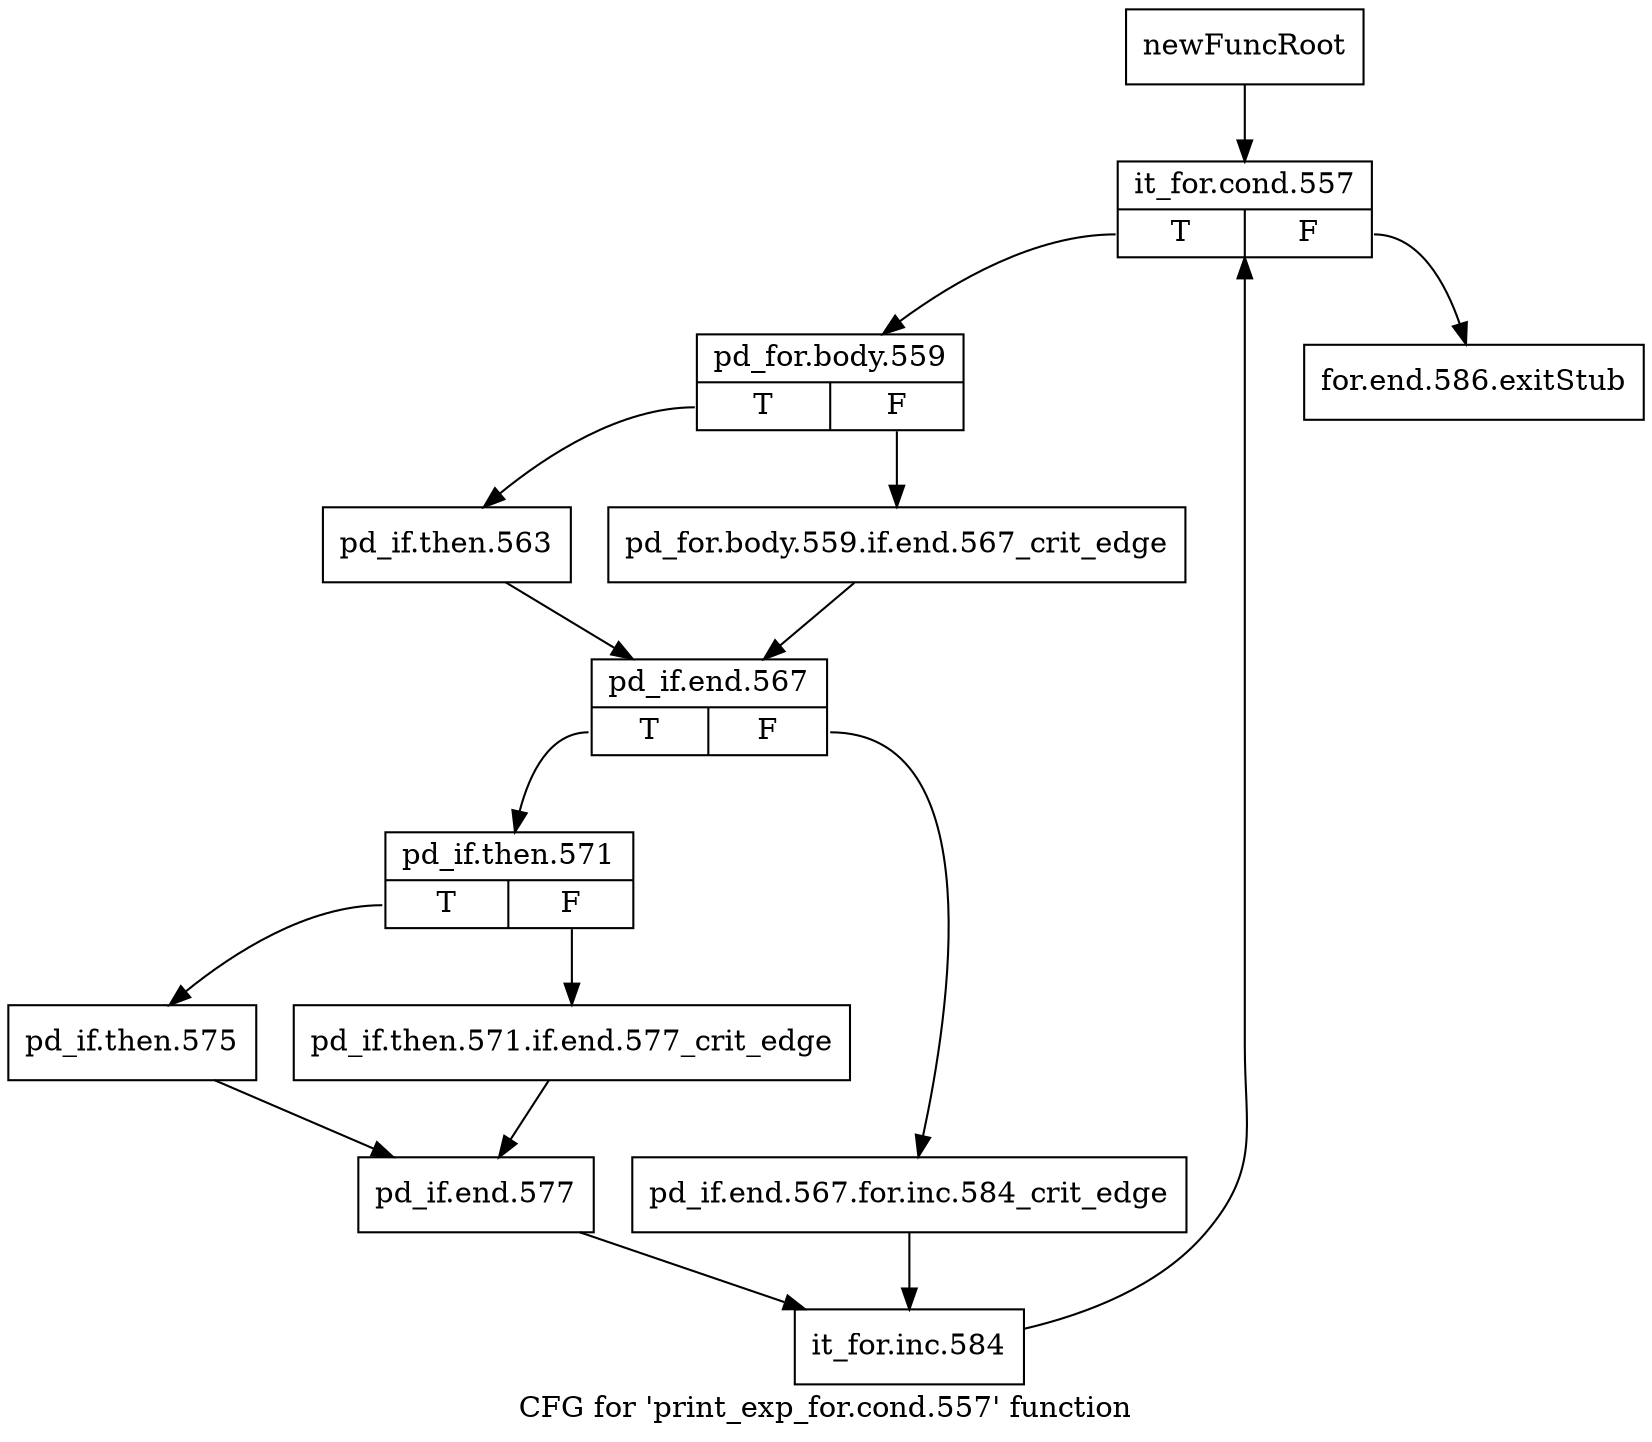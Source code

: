 digraph "CFG for 'print_exp_for.cond.557' function" {
	label="CFG for 'print_exp_for.cond.557' function";

	Node0xc26dc50 [shape=record,label="{newFuncRoot}"];
	Node0xc26dc50 -> Node0xc26dcf0;
	Node0xc26dca0 [shape=record,label="{for.end.586.exitStub}"];
	Node0xc26dcf0 [shape=record,label="{it_for.cond.557|{<s0>T|<s1>F}}"];
	Node0xc26dcf0:s0 -> Node0xc26dd40;
	Node0xc26dcf0:s1 -> Node0xc26dca0;
	Node0xc26dd40 [shape=record,label="{pd_for.body.559|{<s0>T|<s1>F}}"];
	Node0xc26dd40:s0 -> Node0xc26dde0;
	Node0xc26dd40:s1 -> Node0xc26dd90;
	Node0xc26dd90 [shape=record,label="{pd_for.body.559.if.end.567_crit_edge}"];
	Node0xc26dd90 -> Node0xc26de30;
	Node0xc26dde0 [shape=record,label="{pd_if.then.563}"];
	Node0xc26dde0 -> Node0xc26de30;
	Node0xc26de30 [shape=record,label="{pd_if.end.567|{<s0>T|<s1>F}}"];
	Node0xc26de30:s0 -> Node0xc26ded0;
	Node0xc26de30:s1 -> Node0xc26de80;
	Node0xc26de80 [shape=record,label="{pd_if.end.567.for.inc.584_crit_edge}"];
	Node0xc26de80 -> Node0xc26e010;
	Node0xc26ded0 [shape=record,label="{pd_if.then.571|{<s0>T|<s1>F}}"];
	Node0xc26ded0:s0 -> Node0xc26df70;
	Node0xc26ded0:s1 -> Node0xc26df20;
	Node0xc26df20 [shape=record,label="{pd_if.then.571.if.end.577_crit_edge}"];
	Node0xc26df20 -> Node0xc26dfc0;
	Node0xc26df70 [shape=record,label="{pd_if.then.575}"];
	Node0xc26df70 -> Node0xc26dfc0;
	Node0xc26dfc0 [shape=record,label="{pd_if.end.577}"];
	Node0xc26dfc0 -> Node0xc26e010;
	Node0xc26e010 [shape=record,label="{it_for.inc.584}"];
	Node0xc26e010 -> Node0xc26dcf0;
}
